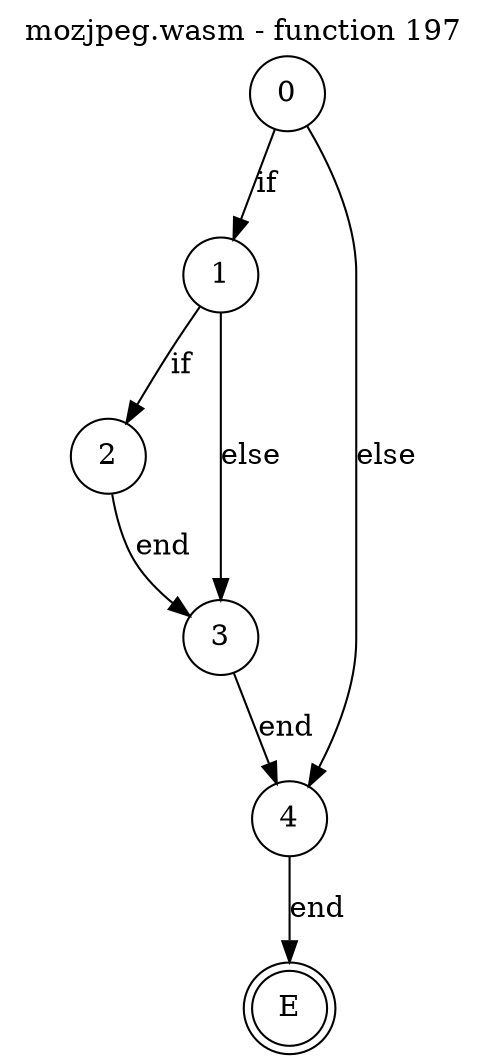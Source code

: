digraph finite_state_machine {
    label = "mozjpeg.wasm - function 197"
    labelloc =  t
    labelfontsize = 16
    labelfontcolor = black
    labelfontname = "Helvetica"
    node [shape = doublecircle]; E ;
node [shape=circle, fontcolor=black, style="", label="0"]0
node [shape=circle, fontcolor=black, style="", label="1"]1
node [shape=circle, fontcolor=black, style="", label="2"]2
node [shape=circle, fontcolor=black, style="", label="3"]3
node [shape=circle, fontcolor=black, style="", label="4"]4
node [shape=circle, fontcolor=black, style="", label="E"]E
    0 -> 1[label="if"];
    0 -> 4[label="else"];
    1 -> 2[label="if"];
    1 -> 3[label="else"];
    2 -> 3[label="end"];
    3 -> 4[label="end"];
    4 -> E[label="end"];
}

